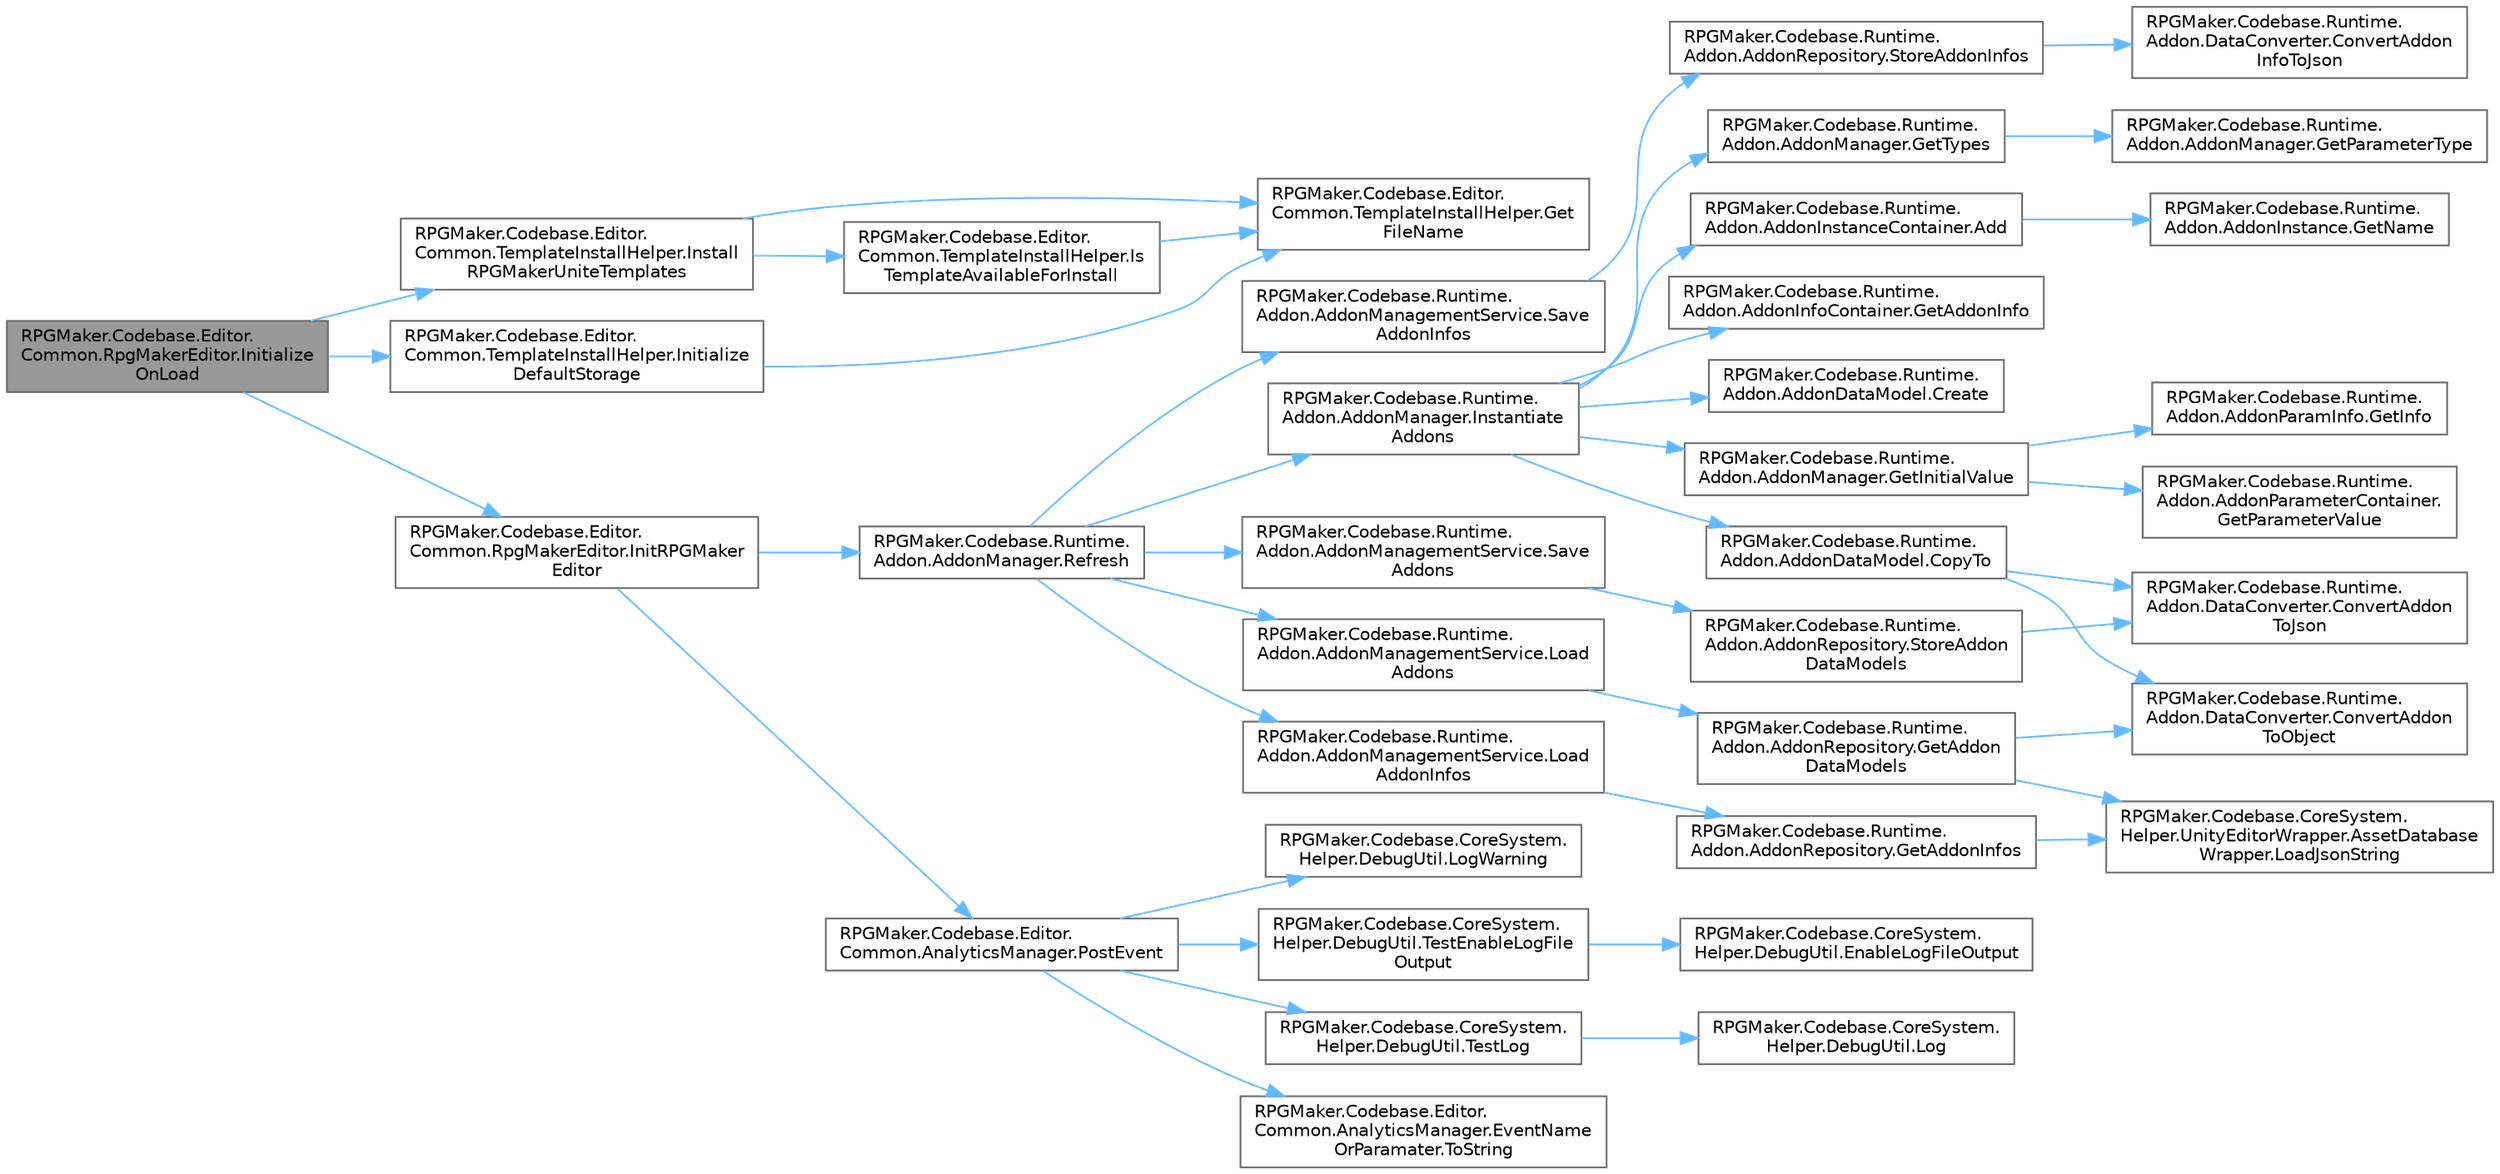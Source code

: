 digraph "RPGMaker.Codebase.Editor.Common.RpgMakerEditor.InitializeOnLoad"
{
 // LATEX_PDF_SIZE
  bgcolor="transparent";
  edge [fontname=Helvetica,fontsize=10,labelfontname=Helvetica,labelfontsize=10];
  node [fontname=Helvetica,fontsize=10,shape=box,height=0.2,width=0.4];
  rankdir="LR";
  Node1 [id="Node000001",label="RPGMaker.Codebase.Editor.\lCommon.RpgMakerEditor.Initialize\lOnLoad",height=0.2,width=0.4,color="gray40", fillcolor="grey60", style="filled", fontcolor="black",tooltip="😁 Unity Editor 起ち上げ時の処理"];
  Node1 -> Node2 [id="edge1_Node000001_Node000002",color="steelblue1",style="solid",tooltip=" "];
  Node2 [id="Node000002",label="RPGMaker.Codebase.Editor.\lCommon.TemplateInstallHelper.Initialize\lDefaultStorage",height=0.2,width=0.4,color="grey40", fillcolor="white", style="filled",URL="$da/d68/class_r_p_g_maker_1_1_codebase_1_1_editor_1_1_common_1_1_template_install_helper.html#a7dd8909715c01407024eee438530cad3",tooltip="😁 📂 C:\\Users\\むずでょ\\AppData\\LocalLow\\.RPGMaker フォルダーにある書庫ファイルを解凍して 📂 /Assets/RPGMaker フォルダーへ上書きする。 この際、..."];
  Node2 -> Node3 [id="edge2_Node000002_Node000003",color="steelblue1",style="solid",tooltip=" "];
  Node3 [id="Node000003",label="RPGMaker.Codebase.Editor.\lCommon.TemplateInstallHelper.Get\lFileName",height=0.2,width=0.4,color="grey40", fillcolor="white", style="filled",URL="$da/d68/class_r_p_g_maker_1_1_codebase_1_1_editor_1_1_common_1_1_template_install_helper.html#a1e2050eddc3318b8f29c214d2b4649c2",tooltip="😁 ファイルのベースネーム取得。バージョン番号と .zip 拡張子を付けるだけ"];
  Node1 -> Node4 [id="edge3_Node000001_Node000004",color="steelblue1",style="solid",tooltip=" "];
  Node4 [id="Node000004",label="RPGMaker.Codebase.Editor.\lCommon.RpgMakerEditor.InitRPGMaker\lEditor",height=0.2,width=0.4,color="grey40", fillcolor="white", style="filled",URL="$d9/d53/class_r_p_g_maker_1_1_codebase_1_1_editor_1_1_common_1_1_rpg_maker_editor.html#addf49cd1d80f9d52a8ed4aea8adc512d",tooltip="😁 ＲＰＧメーカー・エディター初期化"];
  Node4 -> Node5 [id="edge4_Node000004_Node000005",color="steelblue1",style="solid",tooltip=" "];
  Node5 [id="Node000005",label="RPGMaker.Codebase.Editor.\lCommon.AnalyticsManager.PostEvent",height=0.2,width=0.4,color="grey40", fillcolor="white", style="filled",URL="$d1/dd9/class_r_p_g_maker_1_1_codebase_1_1_editor_1_1_common_1_1_analytics_manager.html#ac9c8eb375170074c4c9fa7380bb0e2f0",tooltip="😁 イベント投稿"];
  Node5 -> Node6 [id="edge5_Node000005_Node000006",color="steelblue1",style="solid",tooltip=" "];
  Node6 [id="Node000006",label="RPGMaker.Codebase.CoreSystem.\lHelper.DebugUtil.LogWarning",height=0.2,width=0.4,color="grey40", fillcolor="white", style="filled",URL="$d0/dba/class_r_p_g_maker_1_1_codebase_1_1_core_system_1_1_helper_1_1_debug_util.html#a6f68e12e2f77835f0734dde740a47814",tooltip="😁 オブジェクトを文字列化して警告メッセージをUnityコンソールに表示する。"];
  Node5 -> Node7 [id="edge6_Node000005_Node000007",color="steelblue1",style="solid",tooltip=" "];
  Node7 [id="Node000007",label="RPGMaker.Codebase.CoreSystem.\lHelper.DebugUtil.TestEnableLogFile\lOutput",height=0.2,width=0.4,color="grey40", fillcolor="white", style="filled",URL="$d0/dba/class_r_p_g_maker_1_1_codebase_1_1_core_system_1_1_helper_1_1_debug_util.html#a3c92e24ab22e37895c85b170dced4b05",tooltip="😁 デバッグ用ログをファイルに出力をするフラグを設定する。"];
  Node7 -> Node8 [id="edge7_Node000007_Node000008",color="steelblue1",style="solid",tooltip=" "];
  Node8 [id="Node000008",label="RPGMaker.Codebase.CoreSystem.\lHelper.DebugUtil.EnableLogFileOutput",height=0.2,width=0.4,color="grey40", fillcolor="white", style="filled",URL="$d0/dba/class_r_p_g_maker_1_1_codebase_1_1_core_system_1_1_helper_1_1_debug_util.html#aa7a83b1c2a4a5c9b605ac827ac953e0c",tooltip="😁 デバッグ用ログをファイルに出力をするフラグを設定する。"];
  Node5 -> Node9 [id="edge8_Node000005_Node000009",color="steelblue1",style="solid",tooltip=" "];
  Node9 [id="Node000009",label="RPGMaker.Codebase.CoreSystem.\lHelper.DebugUtil.TestLog",height=0.2,width=0.4,color="grey40", fillcolor="white", style="filled",URL="$d0/dba/class_r_p_g_maker_1_1_codebase_1_1_core_system_1_1_helper_1_1_debug_util.html#a8f4bb360c1249e71a330db4ceb40d4a6",tooltip="😁 オブジェクトを文字列化してUnityコンソールに表示する。"];
  Node9 -> Node10 [id="edge9_Node000009_Node000010",color="steelblue1",style="solid",tooltip=" "];
  Node10 [id="Node000010",label="RPGMaker.Codebase.CoreSystem.\lHelper.DebugUtil.Log",height=0.2,width=0.4,color="grey40", fillcolor="white", style="filled",URL="$d0/dba/class_r_p_g_maker_1_1_codebase_1_1_core_system_1_1_helper_1_1_debug_util.html#ae769554710c95a408921ec8596769145",tooltip="😁 オブジェクトを文字列化してUnityコンソールに表示する。"];
  Node5 -> Node11 [id="edge10_Node000005_Node000011",color="steelblue1",style="solid",tooltip=" "];
  Node11 [id="Node000011",label="RPGMaker.Codebase.Editor.\lCommon.AnalyticsManager.EventName\lOrParamater.ToString",height=0.2,width=0.4,color="grey40", fillcolor="white", style="filled",URL="$d5/d47/class_r_p_g_maker_1_1_codebase_1_1_editor_1_1_common_1_1_analytics_manager_1_1_event_name_or_paramater.html#ab858ced173906c96d2bf928e04afe2d7",tooltip="😁 文字列化"];
  Node4 -> Node12 [id="edge11_Node000004_Node000012",color="steelblue1",style="solid",tooltip=" "];
  Node12 [id="Node000012",label="RPGMaker.Codebase.Runtime.\lAddon.AddonManager.Refresh",height=0.2,width=0.4,color="grey40", fillcolor="white", style="filled",URL="$d4/df3/class_r_p_g_maker_1_1_codebase_1_1_runtime_1_1_addon_1_1_addon_manager.html#afae97ba7405636d4468020e80ddf020e",tooltip="😁 Reload and initialize Add-ons."];
  Node12 -> Node13 [id="edge12_Node000012_Node000013",color="steelblue1",style="solid",tooltip=" "];
  Node13 [id="Node000013",label="RPGMaker.Codebase.Runtime.\lAddon.AddonManager.Instantiate\lAddons",height=0.2,width=0.4,color="grey40", fillcolor="white", style="filled",URL="$d4/df3/class_r_p_g_maker_1_1_codebase_1_1_runtime_1_1_addon_1_1_addon_manager.html#a0f5e13aed7f703b705cd3d40aa5858a7",tooltip="😁 アドオンの実体化"];
  Node13 -> Node14 [id="edge13_Node000013_Node000014",color="steelblue1",style="solid",tooltip=" "];
  Node14 [id="Node000014",label="RPGMaker.Codebase.Runtime.\lAddon.AddonInstanceContainer.Add",height=0.2,width=0.4,color="grey40", fillcolor="white", style="filled",URL="$dd/d3c/class_r_p_g_maker_1_1_codebase_1_1_runtime_1_1_addon_1_1_addon_instance_container.html#a030cf676462246412d2ce27f61365e8b",tooltip="😁 追加"];
  Node14 -> Node15 [id="edge14_Node000014_Node000015",color="steelblue1",style="solid",tooltip=" "];
  Node15 [id="Node000015",label="RPGMaker.Codebase.Runtime.\lAddon.AddonInstance.GetName",height=0.2,width=0.4,color="grey40", fillcolor="white", style="filled",URL="$de/dd7/class_r_p_g_maker_1_1_codebase_1_1_runtime_1_1_addon_1_1_addon_instance.html#a66abdc82746a84bc49a23b6d38b3fade",tooltip="😁 名前取得"];
  Node13 -> Node16 [id="edge15_Node000013_Node000016",color="steelblue1",style="solid",tooltip=" "];
  Node16 [id="Node000016",label="RPGMaker.Codebase.Runtime.\lAddon.AddonDataModel.CopyTo",height=0.2,width=0.4,color="grey40", fillcolor="white", style="filled",URL="$d9/db8/class_r_p_g_maker_1_1_codebase_1_1_runtime_1_1_addon_1_1_addon_data_model.html#ad00e900b3083314bc15f58a9991aea60",tooltip="😁 このオブジェクトの内容を、指定の引数へ上書き"];
  Node16 -> Node17 [id="edge16_Node000016_Node000017",color="steelblue1",style="solid",tooltip=" "];
  Node17 [id="Node000017",label="RPGMaker.Codebase.Runtime.\lAddon.DataConverter.ConvertAddon\lToJson",height=0.2,width=0.4,color="grey40", fillcolor="white", style="filled",URL="$df/d54/class_r_p_g_maker_1_1_codebase_1_1_runtime_1_1_addon_1_1_data_converter.html#acbeb1b6c6b4fee0dd345a48c3878de1f",tooltip="😁 変換"];
  Node16 -> Node18 [id="edge17_Node000016_Node000018",color="steelblue1",style="solid",tooltip=" "];
  Node18 [id="Node000018",label="RPGMaker.Codebase.Runtime.\lAddon.DataConverter.ConvertAddon\lToObject",height=0.2,width=0.4,color="grey40", fillcolor="white", style="filled",URL="$df/d54/class_r_p_g_maker_1_1_codebase_1_1_runtime_1_1_addon_1_1_data_converter.html#acc73fd24080223f730ca001446f92c37",tooltip="😁 変換"];
  Node13 -> Node19 [id="edge18_Node000013_Node000019",color="steelblue1",style="solid",tooltip=" "];
  Node19 [id="Node000019",label="RPGMaker.Codebase.Runtime.\lAddon.AddonDataModel.Create",height=0.2,width=0.4,color="grey40", fillcolor="white", style="filled",URL="$d9/db8/class_r_p_g_maker_1_1_codebase_1_1_runtime_1_1_addon_1_1_addon_data_model.html#a5600b64fa43d80e75365f6eee90e3b49",tooltip="😁 既定値作成"];
  Node13 -> Node20 [id="edge19_Node000013_Node000020",color="steelblue1",style="solid",tooltip=" "];
  Node20 [id="Node000020",label="RPGMaker.Codebase.Runtime.\lAddon.AddonInfoContainer.GetAddonInfo",height=0.2,width=0.4,color="grey40", fillcolor="white", style="filled",URL="$d5/d44/class_r_p_g_maker_1_1_codebase_1_1_runtime_1_1_addon_1_1_addon_info_container.html#ab6bf58bd8b61ebb09bac4e8b3895d523",tooltip="😁 リストの要素は name を持っていて、その name で当てに行って要素を取る。 要素は、自身の名前、アドオンの情報についての辞書、任意についての辞書の３つを持つもの"];
  Node13 -> Node21 [id="edge20_Node000013_Node000021",color="steelblue1",style="solid",tooltip=" "];
  Node21 [id="Node000021",label="RPGMaker.Codebase.Runtime.\lAddon.AddonManager.GetInitialValue",height=0.2,width=0.4,color="grey40", fillcolor="white", style="filled",URL="$d4/df3/class_r_p_g_maker_1_1_codebase_1_1_runtime_1_1_addon_1_1_addon_manager.html#af9d5a490e9dea4d2a0538a0a4ea61ec6",tooltip="😁 初期値取得"];
  Node21 -> Node22 [id="edge21_Node000021_Node000022",color="steelblue1",style="solid",tooltip=" "];
  Node22 [id="Node000022",label="RPGMaker.Codebase.Runtime.\lAddon.AddonParamInfo.GetInfo",height=0.2,width=0.4,color="grey40", fillcolor="white", style="filled",URL="$d1/d84/class_r_p_g_maker_1_1_codebase_1_1_runtime_1_1_addon_1_1_addon_param_info.html#aee3ccf123913eebbc2cc670543fd8d1e",tooltip="😁 情報アドオン辞書から、キーに紐づく値を取得するだけ"];
  Node21 -> Node23 [id="edge22_Node000021_Node000023",color="steelblue1",style="solid",tooltip=" "];
  Node23 [id="Node000023",label="RPGMaker.Codebase.Runtime.\lAddon.AddonParameterContainer.\lGetParameterValue",height=0.2,width=0.4,color="grey40", fillcolor="white", style="filled",URL="$de/d6e/class_r_p_g_maker_1_1_codebase_1_1_runtime_1_1_addon_1_1_addon_parameter_container.html#a06bf21102dcd45c23a84346743e3be79",tooltip="😁 値取得"];
  Node13 -> Node24 [id="edge23_Node000013_Node000024",color="steelblue1",style="solid",tooltip=" "];
  Node24 [id="Node000024",label="RPGMaker.Codebase.Runtime.\lAddon.AddonManager.GetTypes",height=0.2,width=0.4,color="grey40", fillcolor="white", style="filled",URL="$d4/df3/class_r_p_g_maker_1_1_codebase_1_1_runtime_1_1_addon_1_1_addon_manager.html#a15fcdc57b260a48bc2917e68f2148346",tooltip="😁 型取得"];
  Node24 -> Node25 [id="edge24_Node000024_Node000025",color="steelblue1",style="solid",tooltip=" "];
  Node25 [id="Node000025",label="RPGMaker.Codebase.Runtime.\lAddon.AddonManager.GetParameterType",height=0.2,width=0.4,color="grey40", fillcolor="white", style="filled",URL="$d4/df3/class_r_p_g_maker_1_1_codebase_1_1_runtime_1_1_addon_1_1_addon_manager.html#a344e577c1c56bca294719e3a926f2f54",tooltip="😁 引数タイプ取得"];
  Node12 -> Node26 [id="edge25_Node000012_Node000026",color="steelblue1",style="solid",tooltip=" "];
  Node26 [id="Node000026",label="RPGMaker.Codebase.Runtime.\lAddon.AddonManagementService.Load\lAddonInfos",height=0.2,width=0.4,color="grey40", fillcolor="white", style="filled",URL="$d8/dc4/class_r_p_g_maker_1_1_codebase_1_1_runtime_1_1_addon_1_1_addon_management_service.html#aae790b8dcabf362d24d74f3ab0f95b28",tooltip="😁 アドオン情報読込"];
  Node26 -> Node27 [id="edge26_Node000026_Node000027",color="steelblue1",style="solid",tooltip=" "];
  Node27 [id="Node000027",label="RPGMaker.Codebase.Runtime.\lAddon.AddonRepository.GetAddonInfos",height=0.2,width=0.4,color="grey40", fillcolor="white", style="filled",URL="$d5/dd2/class_r_p_g_maker_1_1_codebase_1_1_runtime_1_1_addon_1_1_addon_repository.html#a69ae5b3979a729e5d0f56d17611b8840",tooltip="😁 アドオン情報取得"];
  Node27 -> Node28 [id="edge27_Node000027_Node000028",color="steelblue1",style="solid",tooltip=" "];
  Node28 [id="Node000028",label="RPGMaker.Codebase.CoreSystem.\lHelper.UnityEditorWrapper.AssetDatabase\lWrapper.LoadJsonString",height=0.2,width=0.4,color="grey40", fillcolor="white", style="filled",URL="$d9/d20/class_r_p_g_maker_1_1_codebase_1_1_core_system_1_1_helper_1_1_unity_editor_wrapper_1_1_asset_database_wrapper.html#ab1557b81ee60a7dc4f85349106fe4244",tooltip="😁 JSON文字列読込"];
  Node12 -> Node29 [id="edge28_Node000012_Node000029",color="steelblue1",style="solid",tooltip=" "];
  Node29 [id="Node000029",label="RPGMaker.Codebase.Runtime.\lAddon.AddonManagementService.Load\lAddons",height=0.2,width=0.4,color="grey40", fillcolor="white", style="filled",URL="$d8/dc4/class_r_p_g_maker_1_1_codebase_1_1_runtime_1_1_addon_1_1_addon_management_service.html#a59b588f4347a239f7dca88672c273fd7",tooltip="😁 アドオン・リスト読込"];
  Node29 -> Node30 [id="edge29_Node000029_Node000030",color="steelblue1",style="solid",tooltip=" "];
  Node30 [id="Node000030",label="RPGMaker.Codebase.Runtime.\lAddon.AddonRepository.GetAddon\lDataModels",height=0.2,width=0.4,color="grey40", fillcolor="white", style="filled",URL="$d5/dd2/class_r_p_g_maker_1_1_codebase_1_1_runtime_1_1_addon_1_1_addon_repository.html#aceb981f220b4db0722f8fbad595cd342",tooltip="😁 アドオンデータをJSONから読み出す."];
  Node30 -> Node18 [id="edge30_Node000030_Node000018",color="steelblue1",style="solid",tooltip=" "];
  Node30 -> Node28 [id="edge31_Node000030_Node000028",color="steelblue1",style="solid",tooltip=" "];
  Node12 -> Node31 [id="edge32_Node000012_Node000031",color="steelblue1",style="solid",tooltip=" "];
  Node31 [id="Node000031",label="RPGMaker.Codebase.Runtime.\lAddon.AddonManagementService.Save\lAddonInfos",height=0.2,width=0.4,color="grey40", fillcolor="white", style="filled",URL="$d8/dc4/class_r_p_g_maker_1_1_codebase_1_1_runtime_1_1_addon_1_1_addon_management_service.html#a23ab9e13e184f35ddb443a4088b0283a",tooltip="😁 アドオン情報保存"];
  Node31 -> Node32 [id="edge33_Node000031_Node000032",color="steelblue1",style="solid",tooltip=" "];
  Node32 [id="Node000032",label="RPGMaker.Codebase.Runtime.\lAddon.AddonRepository.StoreAddonInfos",height=0.2,width=0.4,color="grey40", fillcolor="white", style="filled",URL="$d5/dd2/class_r_p_g_maker_1_1_codebase_1_1_runtime_1_1_addon_1_1_addon_repository.html#a18e0940370bb61a9dc6b58b696cab4f5",tooltip="😁 アドオン情報をJSONに保存する."];
  Node32 -> Node33 [id="edge34_Node000032_Node000033",color="steelblue1",style="solid",tooltip=" "];
  Node33 [id="Node000033",label="RPGMaker.Codebase.Runtime.\lAddon.DataConverter.ConvertAddon\lInfoToJson",height=0.2,width=0.4,color="grey40", fillcolor="white", style="filled",URL="$df/d54/class_r_p_g_maker_1_1_codebase_1_1_runtime_1_1_addon_1_1_data_converter.html#ab6f04c7fe3884022e225a382e7b66335",tooltip="😁 変換"];
  Node12 -> Node34 [id="edge35_Node000012_Node000034",color="steelblue1",style="solid",tooltip=" "];
  Node34 [id="Node000034",label="RPGMaker.Codebase.Runtime.\lAddon.AddonManagementService.Save\lAddons",height=0.2,width=0.4,color="grey40", fillcolor="white", style="filled",URL="$d8/dc4/class_r_p_g_maker_1_1_codebase_1_1_runtime_1_1_addon_1_1_addon_management_service.html#ad818a7dd569849091be7b76071903ebb",tooltip="😁 アドオン・リスト保存"];
  Node34 -> Node35 [id="edge36_Node000034_Node000035",color="steelblue1",style="solid",tooltip=" "];
  Node35 [id="Node000035",label="RPGMaker.Codebase.Runtime.\lAddon.AddonRepository.StoreAddon\lDataModels",height=0.2,width=0.4,color="grey40", fillcolor="white", style="filled",URL="$d5/dd2/class_r_p_g_maker_1_1_codebase_1_1_runtime_1_1_addon_1_1_addon_repository.html#ab0aa4138c2186d2831f9feded61d4d9f",tooltip="😁 アドオンデータをJSONに保存する."];
  Node35 -> Node17 [id="edge37_Node000035_Node000017",color="steelblue1",style="solid",tooltip=" "];
  Node1 -> Node36 [id="edge38_Node000001_Node000036",color="steelblue1",style="solid",tooltip=" "];
  Node36 [id="Node000036",label="RPGMaker.Codebase.Editor.\lCommon.TemplateInstallHelper.Install\lRPGMakerUniteTemplates",height=0.2,width=0.4,color="grey40", fillcolor="white", style="filled",URL="$da/d68/class_r_p_g_maker_1_1_codebase_1_1_editor_1_1_common_1_1_template_install_helper.html#aa84b06cfa04f5637f2eac7508e482abc",tooltip=" "];
  Node36 -> Node3 [id="edge39_Node000036_Node000003",color="steelblue1",style="solid",tooltip=" "];
  Node36 -> Node37 [id="edge40_Node000036_Node000037",color="steelblue1",style="solid",tooltip=" "];
  Node37 [id="Node000037",label="RPGMaker.Codebase.Editor.\lCommon.TemplateInstallHelper.Is\lTemplateAvailableForInstall",height=0.2,width=0.4,color="grey40", fillcolor="white", style="filled",URL="$da/d68/class_r_p_g_maker_1_1_codebase_1_1_editor_1_1_common_1_1_template_install_helper.html#a1961ac03bc5d36dd8ee3684c856f635e",tooltip="😁 C:\\Users\\むずでょ\\AppData\\LocalLow\\.RPGMaker フォルダーの中にアーカイブ・ファイルが全部揃っているか？"];
  Node37 -> Node3 [id="edge41_Node000037_Node000003",color="steelblue1",style="solid",tooltip=" "];
}
